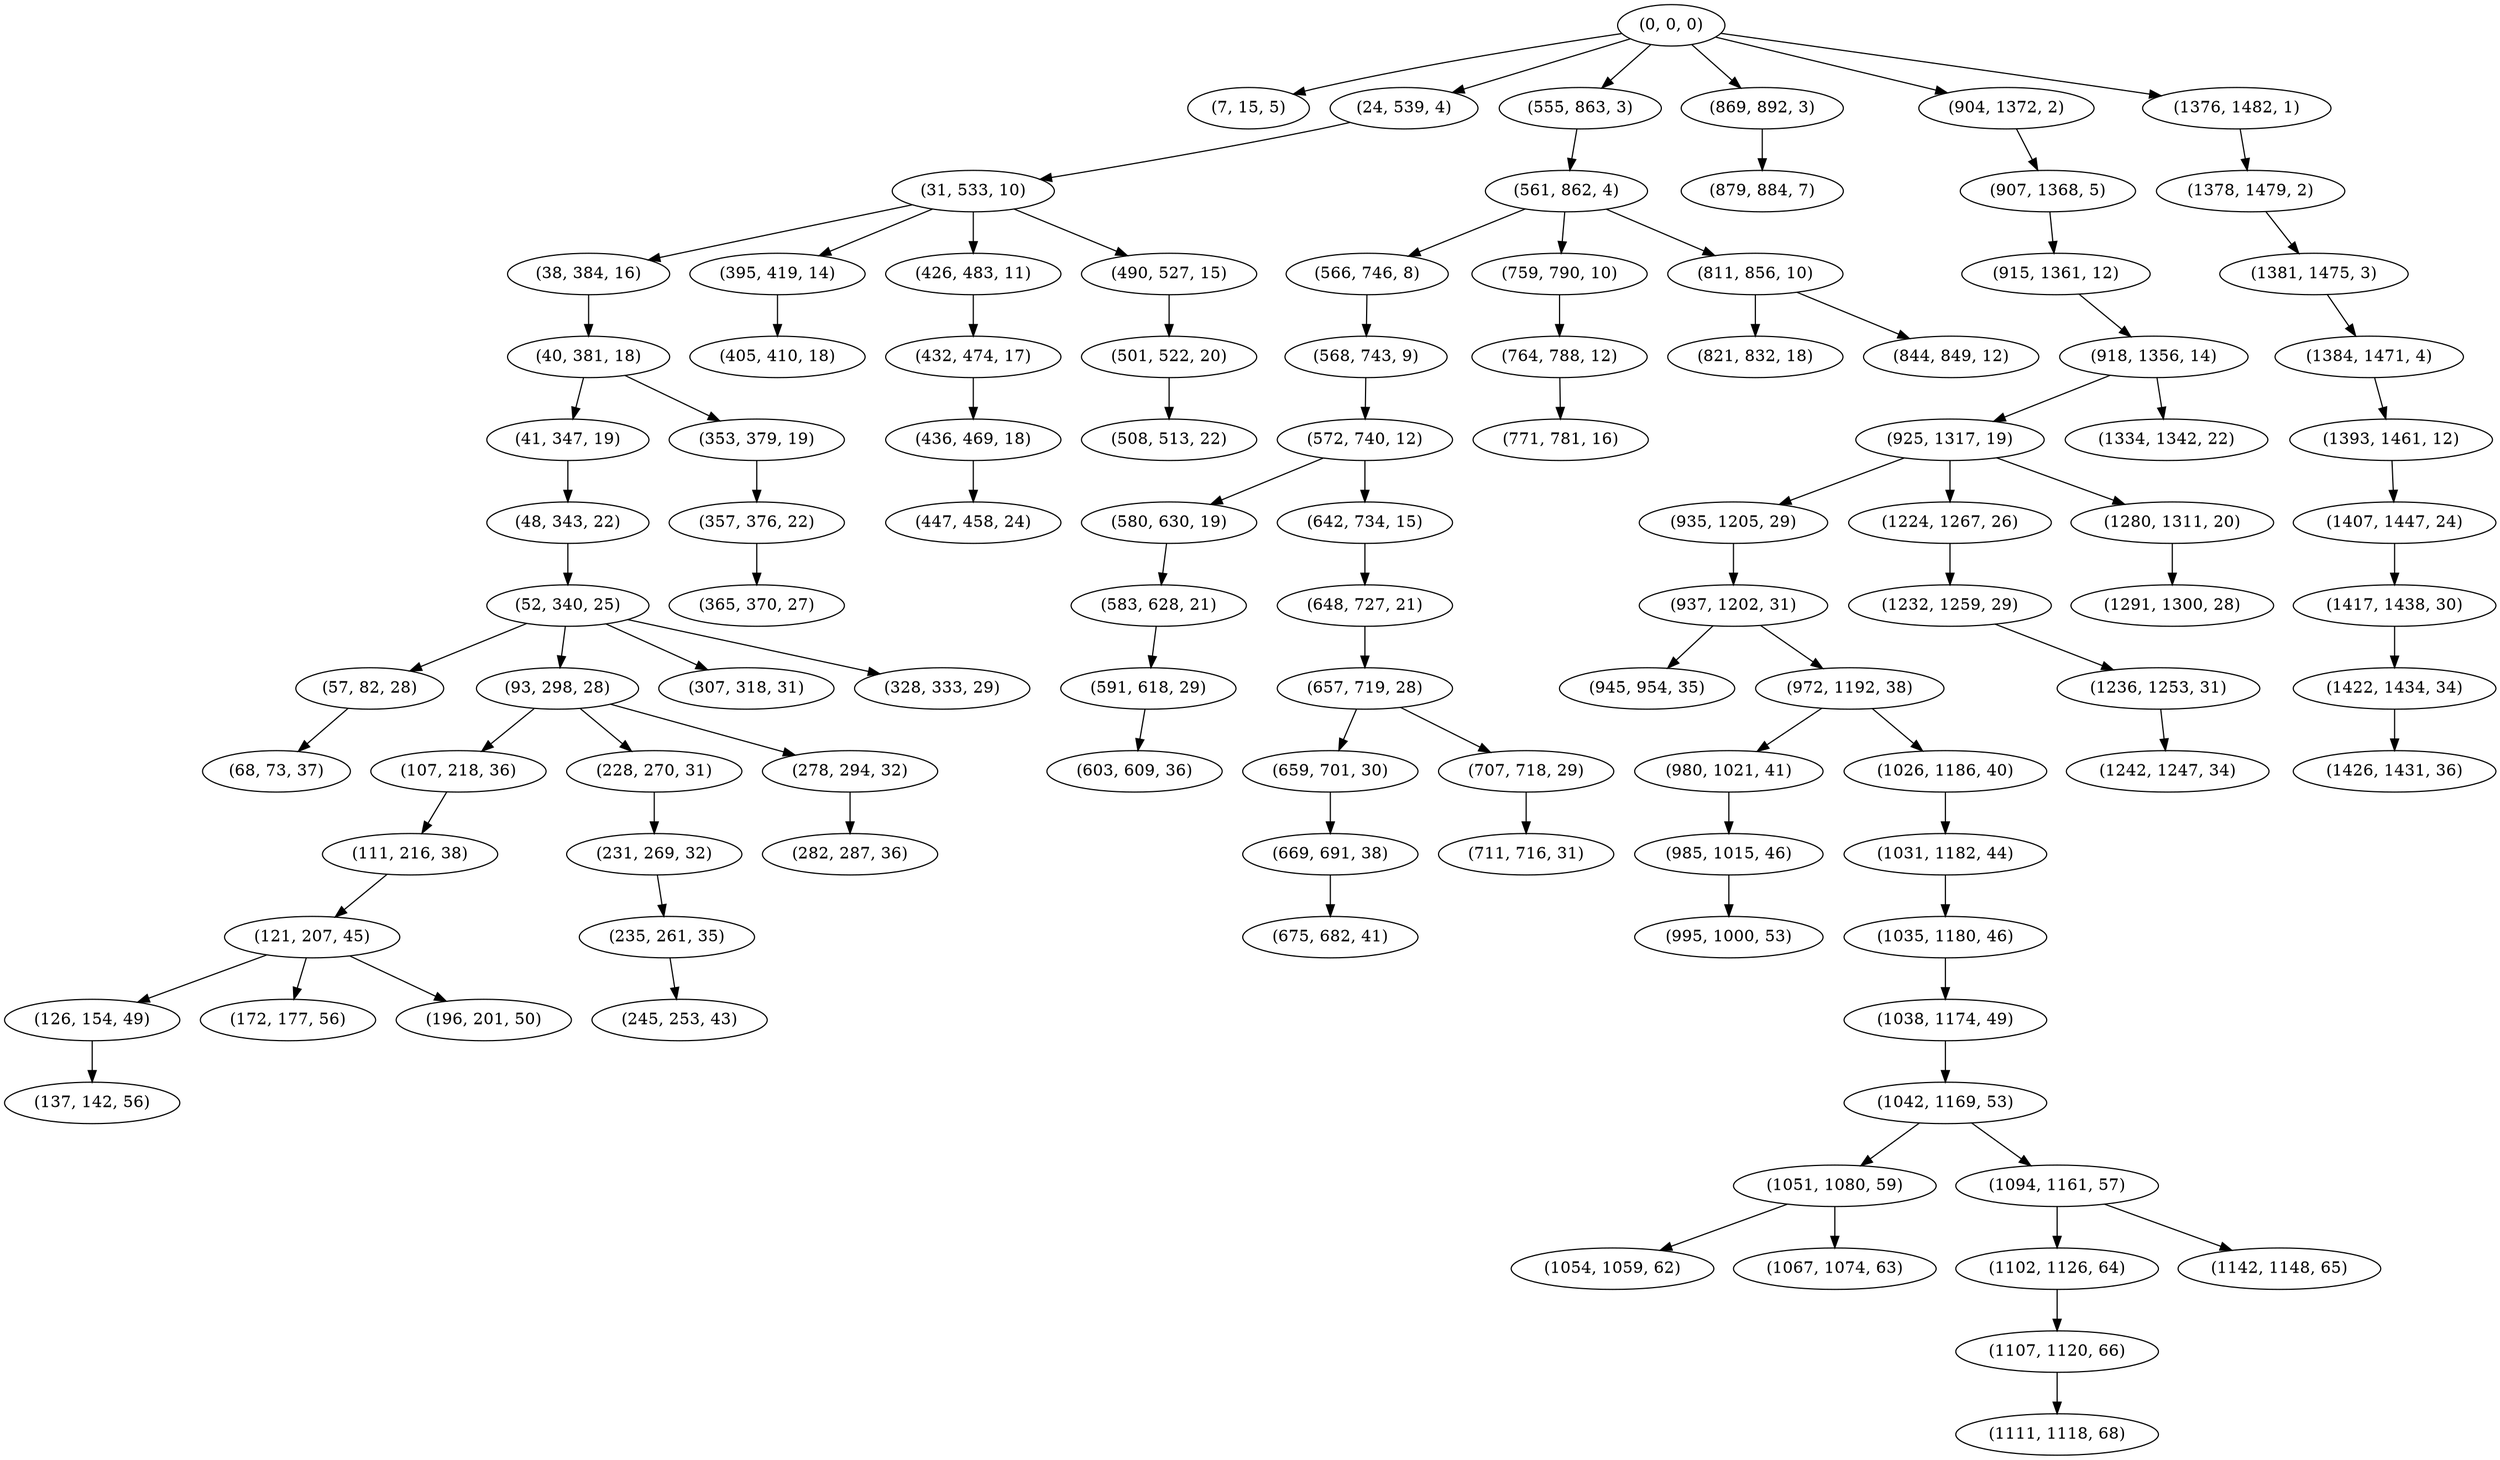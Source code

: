 digraph tree {
    "(0, 0, 0)";
    "(7, 15, 5)";
    "(24, 539, 4)";
    "(31, 533, 10)";
    "(38, 384, 16)";
    "(40, 381, 18)";
    "(41, 347, 19)";
    "(48, 343, 22)";
    "(52, 340, 25)";
    "(57, 82, 28)";
    "(68, 73, 37)";
    "(93, 298, 28)";
    "(107, 218, 36)";
    "(111, 216, 38)";
    "(121, 207, 45)";
    "(126, 154, 49)";
    "(137, 142, 56)";
    "(172, 177, 56)";
    "(196, 201, 50)";
    "(228, 270, 31)";
    "(231, 269, 32)";
    "(235, 261, 35)";
    "(245, 253, 43)";
    "(278, 294, 32)";
    "(282, 287, 36)";
    "(307, 318, 31)";
    "(328, 333, 29)";
    "(353, 379, 19)";
    "(357, 376, 22)";
    "(365, 370, 27)";
    "(395, 419, 14)";
    "(405, 410, 18)";
    "(426, 483, 11)";
    "(432, 474, 17)";
    "(436, 469, 18)";
    "(447, 458, 24)";
    "(490, 527, 15)";
    "(501, 522, 20)";
    "(508, 513, 22)";
    "(555, 863, 3)";
    "(561, 862, 4)";
    "(566, 746, 8)";
    "(568, 743, 9)";
    "(572, 740, 12)";
    "(580, 630, 19)";
    "(583, 628, 21)";
    "(591, 618, 29)";
    "(603, 609, 36)";
    "(642, 734, 15)";
    "(648, 727, 21)";
    "(657, 719, 28)";
    "(659, 701, 30)";
    "(669, 691, 38)";
    "(675, 682, 41)";
    "(707, 718, 29)";
    "(711, 716, 31)";
    "(759, 790, 10)";
    "(764, 788, 12)";
    "(771, 781, 16)";
    "(811, 856, 10)";
    "(821, 832, 18)";
    "(844, 849, 12)";
    "(869, 892, 3)";
    "(879, 884, 7)";
    "(904, 1372, 2)";
    "(907, 1368, 5)";
    "(915, 1361, 12)";
    "(918, 1356, 14)";
    "(925, 1317, 19)";
    "(935, 1205, 29)";
    "(937, 1202, 31)";
    "(945, 954, 35)";
    "(972, 1192, 38)";
    "(980, 1021, 41)";
    "(985, 1015, 46)";
    "(995, 1000, 53)";
    "(1026, 1186, 40)";
    "(1031, 1182, 44)";
    "(1035, 1180, 46)";
    "(1038, 1174, 49)";
    "(1042, 1169, 53)";
    "(1051, 1080, 59)";
    "(1054, 1059, 62)";
    "(1067, 1074, 63)";
    "(1094, 1161, 57)";
    "(1102, 1126, 64)";
    "(1107, 1120, 66)";
    "(1111, 1118, 68)";
    "(1142, 1148, 65)";
    "(1224, 1267, 26)";
    "(1232, 1259, 29)";
    "(1236, 1253, 31)";
    "(1242, 1247, 34)";
    "(1280, 1311, 20)";
    "(1291, 1300, 28)";
    "(1334, 1342, 22)";
    "(1376, 1482, 1)";
    "(1378, 1479, 2)";
    "(1381, 1475, 3)";
    "(1384, 1471, 4)";
    "(1393, 1461, 12)";
    "(1407, 1447, 24)";
    "(1417, 1438, 30)";
    "(1422, 1434, 34)";
    "(1426, 1431, 36)";
    "(0, 0, 0)" -> "(7, 15, 5)";
    "(0, 0, 0)" -> "(24, 539, 4)";
    "(0, 0, 0)" -> "(555, 863, 3)";
    "(0, 0, 0)" -> "(869, 892, 3)";
    "(0, 0, 0)" -> "(904, 1372, 2)";
    "(0, 0, 0)" -> "(1376, 1482, 1)";
    "(24, 539, 4)" -> "(31, 533, 10)";
    "(31, 533, 10)" -> "(38, 384, 16)";
    "(31, 533, 10)" -> "(395, 419, 14)";
    "(31, 533, 10)" -> "(426, 483, 11)";
    "(31, 533, 10)" -> "(490, 527, 15)";
    "(38, 384, 16)" -> "(40, 381, 18)";
    "(40, 381, 18)" -> "(41, 347, 19)";
    "(40, 381, 18)" -> "(353, 379, 19)";
    "(41, 347, 19)" -> "(48, 343, 22)";
    "(48, 343, 22)" -> "(52, 340, 25)";
    "(52, 340, 25)" -> "(57, 82, 28)";
    "(52, 340, 25)" -> "(93, 298, 28)";
    "(52, 340, 25)" -> "(307, 318, 31)";
    "(52, 340, 25)" -> "(328, 333, 29)";
    "(57, 82, 28)" -> "(68, 73, 37)";
    "(93, 298, 28)" -> "(107, 218, 36)";
    "(93, 298, 28)" -> "(228, 270, 31)";
    "(93, 298, 28)" -> "(278, 294, 32)";
    "(107, 218, 36)" -> "(111, 216, 38)";
    "(111, 216, 38)" -> "(121, 207, 45)";
    "(121, 207, 45)" -> "(126, 154, 49)";
    "(121, 207, 45)" -> "(172, 177, 56)";
    "(121, 207, 45)" -> "(196, 201, 50)";
    "(126, 154, 49)" -> "(137, 142, 56)";
    "(228, 270, 31)" -> "(231, 269, 32)";
    "(231, 269, 32)" -> "(235, 261, 35)";
    "(235, 261, 35)" -> "(245, 253, 43)";
    "(278, 294, 32)" -> "(282, 287, 36)";
    "(353, 379, 19)" -> "(357, 376, 22)";
    "(357, 376, 22)" -> "(365, 370, 27)";
    "(395, 419, 14)" -> "(405, 410, 18)";
    "(426, 483, 11)" -> "(432, 474, 17)";
    "(432, 474, 17)" -> "(436, 469, 18)";
    "(436, 469, 18)" -> "(447, 458, 24)";
    "(490, 527, 15)" -> "(501, 522, 20)";
    "(501, 522, 20)" -> "(508, 513, 22)";
    "(555, 863, 3)" -> "(561, 862, 4)";
    "(561, 862, 4)" -> "(566, 746, 8)";
    "(561, 862, 4)" -> "(759, 790, 10)";
    "(561, 862, 4)" -> "(811, 856, 10)";
    "(566, 746, 8)" -> "(568, 743, 9)";
    "(568, 743, 9)" -> "(572, 740, 12)";
    "(572, 740, 12)" -> "(580, 630, 19)";
    "(572, 740, 12)" -> "(642, 734, 15)";
    "(580, 630, 19)" -> "(583, 628, 21)";
    "(583, 628, 21)" -> "(591, 618, 29)";
    "(591, 618, 29)" -> "(603, 609, 36)";
    "(642, 734, 15)" -> "(648, 727, 21)";
    "(648, 727, 21)" -> "(657, 719, 28)";
    "(657, 719, 28)" -> "(659, 701, 30)";
    "(657, 719, 28)" -> "(707, 718, 29)";
    "(659, 701, 30)" -> "(669, 691, 38)";
    "(669, 691, 38)" -> "(675, 682, 41)";
    "(707, 718, 29)" -> "(711, 716, 31)";
    "(759, 790, 10)" -> "(764, 788, 12)";
    "(764, 788, 12)" -> "(771, 781, 16)";
    "(811, 856, 10)" -> "(821, 832, 18)";
    "(811, 856, 10)" -> "(844, 849, 12)";
    "(869, 892, 3)" -> "(879, 884, 7)";
    "(904, 1372, 2)" -> "(907, 1368, 5)";
    "(907, 1368, 5)" -> "(915, 1361, 12)";
    "(915, 1361, 12)" -> "(918, 1356, 14)";
    "(918, 1356, 14)" -> "(925, 1317, 19)";
    "(918, 1356, 14)" -> "(1334, 1342, 22)";
    "(925, 1317, 19)" -> "(935, 1205, 29)";
    "(925, 1317, 19)" -> "(1224, 1267, 26)";
    "(925, 1317, 19)" -> "(1280, 1311, 20)";
    "(935, 1205, 29)" -> "(937, 1202, 31)";
    "(937, 1202, 31)" -> "(945, 954, 35)";
    "(937, 1202, 31)" -> "(972, 1192, 38)";
    "(972, 1192, 38)" -> "(980, 1021, 41)";
    "(972, 1192, 38)" -> "(1026, 1186, 40)";
    "(980, 1021, 41)" -> "(985, 1015, 46)";
    "(985, 1015, 46)" -> "(995, 1000, 53)";
    "(1026, 1186, 40)" -> "(1031, 1182, 44)";
    "(1031, 1182, 44)" -> "(1035, 1180, 46)";
    "(1035, 1180, 46)" -> "(1038, 1174, 49)";
    "(1038, 1174, 49)" -> "(1042, 1169, 53)";
    "(1042, 1169, 53)" -> "(1051, 1080, 59)";
    "(1042, 1169, 53)" -> "(1094, 1161, 57)";
    "(1051, 1080, 59)" -> "(1054, 1059, 62)";
    "(1051, 1080, 59)" -> "(1067, 1074, 63)";
    "(1094, 1161, 57)" -> "(1102, 1126, 64)";
    "(1094, 1161, 57)" -> "(1142, 1148, 65)";
    "(1102, 1126, 64)" -> "(1107, 1120, 66)";
    "(1107, 1120, 66)" -> "(1111, 1118, 68)";
    "(1224, 1267, 26)" -> "(1232, 1259, 29)";
    "(1232, 1259, 29)" -> "(1236, 1253, 31)";
    "(1236, 1253, 31)" -> "(1242, 1247, 34)";
    "(1280, 1311, 20)" -> "(1291, 1300, 28)";
    "(1376, 1482, 1)" -> "(1378, 1479, 2)";
    "(1378, 1479, 2)" -> "(1381, 1475, 3)";
    "(1381, 1475, 3)" -> "(1384, 1471, 4)";
    "(1384, 1471, 4)" -> "(1393, 1461, 12)";
    "(1393, 1461, 12)" -> "(1407, 1447, 24)";
    "(1407, 1447, 24)" -> "(1417, 1438, 30)";
    "(1417, 1438, 30)" -> "(1422, 1434, 34)";
    "(1422, 1434, 34)" -> "(1426, 1431, 36)";
}
